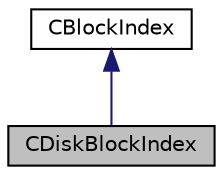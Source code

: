 digraph "CDiskBlockIndex"
{
  edge [fontname="Helvetica",fontsize="10",labelfontname="Helvetica",labelfontsize="10"];
  node [fontname="Helvetica",fontsize="10",shape=record];
  Node0 [label="CDiskBlockIndex",height=0.2,width=0.4,color="black", fillcolor="grey75", style="filled", fontcolor="black"];
  Node1 -> Node0 [dir="back",color="midnightblue",fontsize="10",style="solid",fontname="Helvetica"];
  Node1 [label="CBlockIndex",height=0.2,width=0.4,color="black", fillcolor="white", style="filled",URL="$d3/dbd/class_c_block_index.html",tooltip="The block chain is a tree shaped structure starting with the genesis block at the root..."];
}
